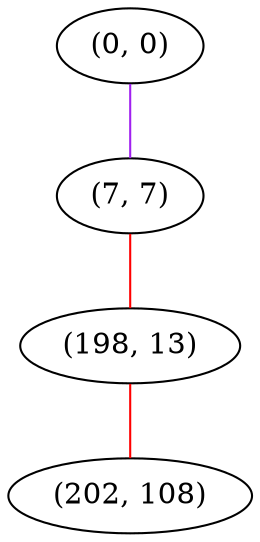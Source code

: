 graph "" {
"(0, 0)";
"(7, 7)";
"(198, 13)";
"(202, 108)";
"(0, 0)" -- "(7, 7)"  [color=purple, key=0, weight=4];
"(7, 7)" -- "(198, 13)"  [color=red, key=0, weight=1];
"(198, 13)" -- "(202, 108)"  [color=red, key=0, weight=1];
}
